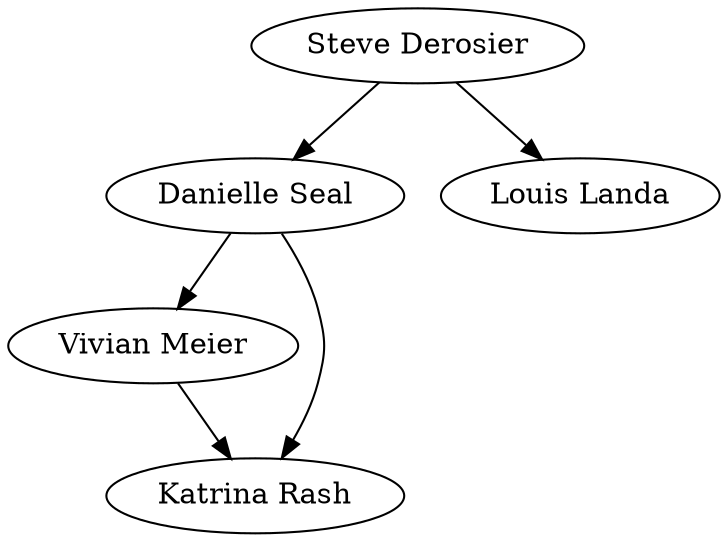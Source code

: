 digraph turnipheads {
    Danielle [label="Danielle Seal"]
    Steve [label="Steve Derosier"]
    Louis [label="Louis Landa"]
    Vivian [label="Vivian Meier"]
    Katrina [label="Katrina Rash"]

    Steve -> Danielle
    Steve->Louis
    Danielle->Vivian

    Danielle->Katrina

    Vivian->Katrina

//    Katrina->Louis

}
